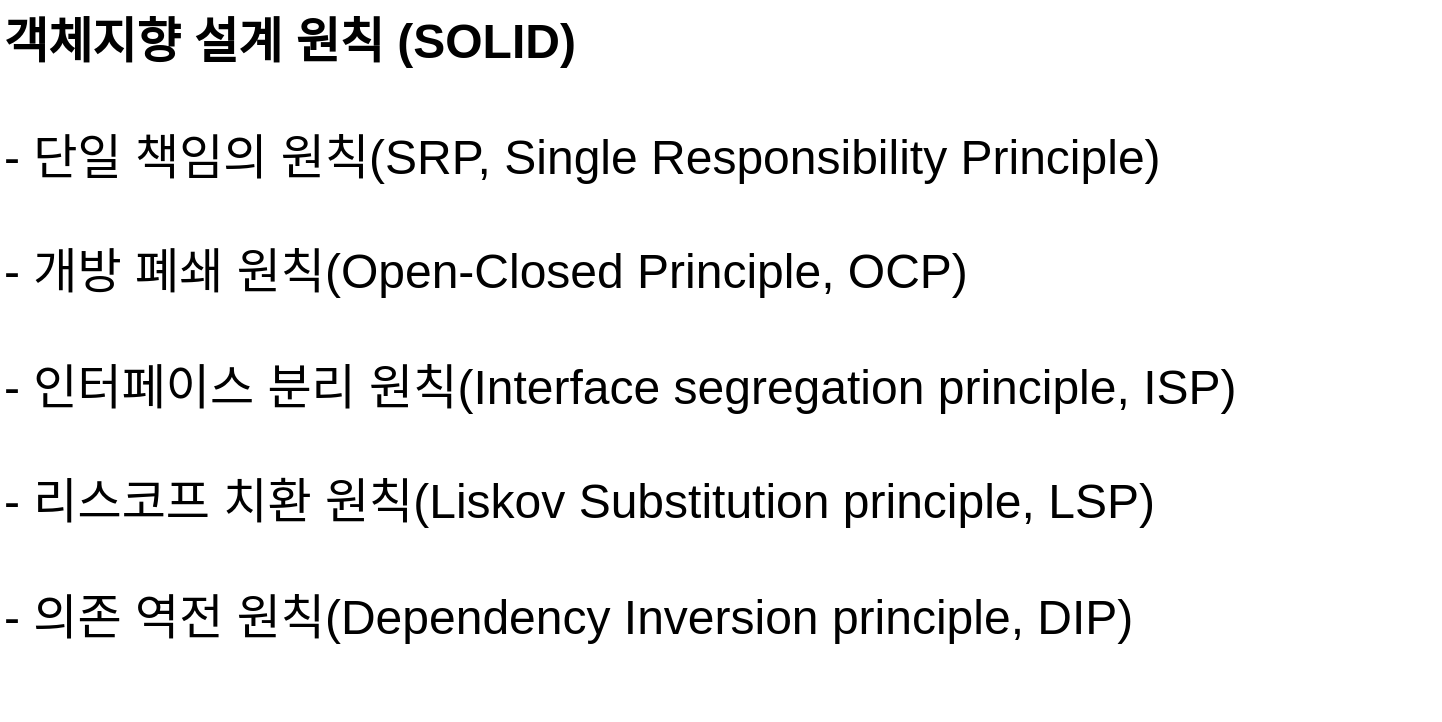 <mxfile>
    <diagram id="klFFU47DgVaHZgDzriF-" name="OOP설계 원칙">
        <mxGraphModel dx="1024" dy="552" grid="1" gridSize="10" guides="1" tooltips="1" connect="1" arrows="1" fold="1" page="1" pageScale="1" pageWidth="827" pageHeight="1169" math="0" shadow="0">
            <root>
                <mxCell id="9FtHWai3VTqHzPF1sQUD-0"/>
                <mxCell id="9FtHWai3VTqHzPF1sQUD-1" parent="9FtHWai3VTqHzPF1sQUD-0"/>
                <mxCell id="Ia7-oX09QRKnaISjeLSo-0" value="&lt;b&gt;객체지향 설계 원칙 (SOLID)&lt;/b&gt;&lt;br&gt;&lt;br&gt;-&amp;nbsp;단일 책임의 원칙(SRP, Single Responsibility Principle)&lt;br&gt;&lt;br&gt;- 개방 폐쇄 원칙(Open-Closed Principle, OCP)&lt;br&gt;&lt;br&gt;- 인터페이스 분리 원칙(Interface segregation principle, ISP)&lt;br&gt;&lt;br&gt;- 리스코프 치환 원칙(Liskov Substitution principle, LSP)&lt;br&gt;&lt;br&gt;- 의존 역전 원칙(Dependency Inversion principle, DIP)&lt;span style=&quot;font-weight: 700&quot;&gt;&lt;br&gt;&lt;/span&gt;" style="text;whiteSpace=wrap;html=1;fontSize=24;fontColor=#000000;" vertex="1" parent="9FtHWai3VTqHzPF1sQUD-1">
                    <mxGeometry x="54" y="40" width="720" height="360" as="geometry"/>
                </mxCell>
            </root>
        </mxGraphModel>
    </diagram>
    <diagram id="dy3aqZPUd82eNKgXy0TJ" name="SRP">
        <mxGraphModel dx="1024" dy="552" grid="1" gridSize="10" guides="1" tooltips="1" connect="1" arrows="1" fold="1" page="1" pageScale="1" pageWidth="827" pageHeight="1169" math="0" shadow="0">
            <root>
                <mxCell id="0"/>
                <mxCell id="1" parent="0"/>
                <mxCell id="2" value="단일 책임의 원칙(SRP, Single Responsibility Principle)" style="text;html=1;align=left;verticalAlign=middle;resizable=0;points=[];autosize=1;strokeColor=none;fillColor=none;fontStyle=1;fontSize=24;" vertex="1" parent="1">
                    <mxGeometry x="40" y="35" width="600" height="30" as="geometry"/>
                </mxCell>
                <mxCell id="3" value="하나의 모듈은 한 가지 책임을 가져야 한다" style="text;html=1;align=left;verticalAlign=middle;resizable=0;points=[];autosize=1;strokeColor=none;fillColor=none;fontSize=24;" vertex="1" parent="1">
                    <mxGeometry x="80" y="85" width="410" height="30" as="geometry"/>
                </mxCell>
                <mxCell id="4" value="모듈이 변경되는 이유는 한가지여야 한다" style="text;html=1;align=left;verticalAlign=middle;resizable=0;points=[];autosize=1;strokeColor=none;fillColor=none;fontSize=24;" vertex="1" parent="1">
                    <mxGeometry x="80" y="125" width="400" height="30" as="geometry"/>
                </mxCell>
                <mxCell id="5" value="기준은 액터(Actor)" style="text;html=1;align=left;verticalAlign=middle;resizable=0;points=[];autosize=1;strokeColor=#b85450;fillColor=#f8cecc;fontSize=24;" vertex="1" parent="1">
                    <mxGeometry x="80" y="200" width="200" height="30" as="geometry"/>
                </mxCell>
                <mxCell id="6" value="로그인" style="ellipse;whiteSpace=wrap;html=1;fontSize=24;" vertex="1" parent="1">
                    <mxGeometry x="340" y="380" width="120" height="60" as="geometry"/>
                </mxCell>
                <mxCell id="11" style="edgeStyle=none;html=1;fontSize=24;" edge="1" parent="1" source="7" target="6">
                    <mxGeometry relative="1" as="geometry"/>
                </mxCell>
                <mxCell id="12" value="암호화방식" style="edgeLabel;html=1;align=center;verticalAlign=middle;resizable=0;points=[];fontSize=24;" vertex="1" connectable="0" parent="11">
                    <mxGeometry x="-0.248" y="-1" relative="1" as="geometry">
                        <mxPoint x="66" y="-21" as="offset"/>
                    </mxGeometry>
                </mxCell>
                <mxCell id="7" value="보안팀" style="shape=umlActor;verticalLabelPosition=bottom;verticalAlign=top;html=1;outlineConnect=0;fontSize=24;" vertex="1" parent="1">
                    <mxGeometry x="150" y="290" width="30" height="60" as="geometry"/>
                </mxCell>
                <mxCell id="13" value="SSO(Single Sign On)" style="edgeStyle=none;html=1;entryX=0.928;entryY=0.231;entryDx=0;entryDy=0;entryPerimeter=0;fontSize=24;" edge="1" parent="1" source="8" target="6">
                    <mxGeometry x="-0.73" y="97" relative="1" as="geometry">
                        <mxPoint as="offset"/>
                    </mxGeometry>
                </mxCell>
                <mxCell id="8" value="영업부" style="shape=umlActor;verticalLabelPosition=bottom;verticalAlign=top;html=1;outlineConnect=0;fontSize=24;" vertex="1" parent="1">
                    <mxGeometry x="570" y="240" width="30" height="60" as="geometry"/>
                </mxCell>
                <mxCell id="14" value="공용계정사용" style="edgeStyle=none;html=1;exitX=0.5;exitY=0.5;exitDx=0;exitDy=0;exitPerimeter=0;entryX=0.078;entryY=0.764;entryDx=0;entryDy=0;entryPerimeter=0;fontSize=24;" edge="1" parent="1" source="9" target="6">
                    <mxGeometry x="0.555" y="-58" relative="1" as="geometry">
                        <mxPoint y="1" as="offset"/>
                    </mxGeometry>
                </mxCell>
                <mxCell id="9" value="생산팀" style="shape=umlActor;verticalLabelPosition=bottom;verticalAlign=top;html=1;outlineConnect=0;fontSize=24;" vertex="1" parent="1">
                    <mxGeometry x="230" y="470" width="30" height="60" as="geometry"/>
                </mxCell>
                <mxCell id="17" style="edgeStyle=none;html=1;fontSize=24;" edge="1" parent="1" source="16" target="6">
                    <mxGeometry relative="1" as="geometry"/>
                </mxCell>
                <mxCell id="18" value="사용자별 권한" style="edgeLabel;html=1;align=center;verticalAlign=middle;resizable=0;points=[];fontSize=24;" vertex="1" connectable="0" parent="17">
                    <mxGeometry x="0.354" y="-1" relative="1" as="geometry">
                        <mxPoint x="9" y="40" as="offset"/>
                    </mxGeometry>
                </mxCell>
                <mxCell id="16" value="인사팀" style="shape=umlActor;verticalLabelPosition=bottom;verticalAlign=top;html=1;outlineConnect=0;fontSize=24;" vertex="1" parent="1">
                    <mxGeometry x="660" y="450" width="30" height="60" as="geometry"/>
                </mxCell>
                <mxCell id="19" value="암호화모듈" style="whiteSpace=wrap;html=1;fontSize=24;" vertex="1" parent="1">
                    <mxGeometry x="500" y="740" width="120" height="60" as="geometry"/>
                </mxCell>
                <mxCell id="20" value="권한모듈" style="whiteSpace=wrap;html=1;fontSize=24;" vertex="1" parent="1">
                    <mxGeometry x="510" y="650" width="120" height="60" as="geometry"/>
                </mxCell>
                <mxCell id="21" value="SSO모듈" style="whiteSpace=wrap;html=1;fontSize=24;" vertex="1" parent="1">
                    <mxGeometry x="490" y="830" width="120" height="60" as="geometry"/>
                </mxCell>
                <mxCell id="23" style="edgeStyle=none;html=1;entryX=0;entryY=0.5;entryDx=0;entryDy=0;fontSize=24;dashed=1;" edge="1" parent="1" source="22" target="20">
                    <mxGeometry relative="1" as="geometry"/>
                </mxCell>
                <mxCell id="24" style="edgeStyle=none;html=1;entryX=0.083;entryY=0.5;entryDx=0;entryDy=0;entryPerimeter=0;dashed=1;fontSize=24;" edge="1" parent="1" source="22" target="19">
                    <mxGeometry relative="1" as="geometry"/>
                </mxCell>
                <mxCell id="25" style="edgeStyle=none;html=1;entryX=0;entryY=0.5;entryDx=0;entryDy=0;dashed=1;fontSize=24;" edge="1" parent="1" source="22" target="21">
                    <mxGeometry relative="1" as="geometry"/>
                </mxCell>
                <mxCell id="22" value="로그인모듈" style="whiteSpace=wrap;html=1;fontSize=24;" vertex="1" parent="1">
                    <mxGeometry x="140" y="650" width="120" height="60" as="geometry"/>
                </mxCell>
                <mxCell id="26" value="dependency" style="text;html=1;align=center;verticalAlign=middle;resizable=0;points=[];autosize=1;strokeColor=none;fillColor=none;fontSize=24;" vertex="1" parent="1">
                    <mxGeometry x="310" y="710" width="150" height="30" as="geometry"/>
                </mxCell>
                <mxCell id="QOrj3g-SX-b6hb8vlYoI-26" value="분할 정복&lt;br&gt;Divide and Conquer" style="text;html=1;align=center;verticalAlign=middle;resizable=0;points=[];autosize=1;strokeColor=none;fillColor=none;fontSize=24;fontColor=#FF0000;" vertex="1" parent="1">
                    <mxGeometry x="85" y="825" width="230" height="60" as="geometry"/>
                </mxCell>
            </root>
        </mxGraphModel>
    </diagram>
    <diagram id="gGvE8MbKu60D1e7hdPkQ" name="OCP">
        <mxGraphModel dx="1024" dy="552" grid="1" gridSize="10" guides="1" tooltips="1" connect="1" arrows="1" fold="1" page="1" pageScale="1" pageWidth="827" pageHeight="1169" math="0" shadow="0">
            <root>
                <mxCell id="m35n6GItYBw2lN1v_VG_-0"/>
                <mxCell id="m35n6GItYBw2lN1v_VG_-1" parent="m35n6GItYBw2lN1v_VG_-0"/>
                <mxCell id="83Pv8QzVvlfIYcsb_AK7-0" value="개방 폐쇄 원칙(Open-Closed Principle, OCP)" style="text;html=1;align=left;verticalAlign=middle;resizable=0;points=[];autosize=1;strokeColor=none;fillColor=none;fontStyle=1;fontSize=24;" vertex="1" parent="m35n6GItYBw2lN1v_VG_-1">
                    <mxGeometry x="40" y="35" width="490" height="30" as="geometry"/>
                </mxCell>
                <mxCell id="83Pv8QzVvlfIYcsb_AK7-1" value="확장에 열려있고 수정에 닫혀있어야 한다." style="text;html=1;align=left;verticalAlign=middle;resizable=0;points=[];autosize=1;strokeColor=none;fillColor=none;fontSize=24;" vertex="1" parent="m35n6GItYBw2lN1v_VG_-1">
                    <mxGeometry x="80" y="85" width="400" height="30" as="geometry"/>
                </mxCell>
                <mxCell id="ByVWN5eg65Tln8PCc-XZ-0" value="기존의 코드를 수정하지 않고&amp;nbsp;&lt;br&gt;&lt;font&gt;동작을 추가하는 방법으로 기능을 확장한다&amp;nbsp;&lt;br&gt;&lt;/font&gt;" style="text;html=1;align=left;verticalAlign=middle;resizable=0;points=[];autosize=1;fontSize=24;fontColor=#000000;" vertex="1" parent="m35n6GItYBw2lN1v_VG_-1">
                    <mxGeometry x="80" y="225" width="420" height="60" as="geometry"/>
                </mxCell>
                <mxCell id="P-qTUNUoG6VTuu4uN_N7-0" value="&lt;span style=&quot;text-align: left&quot;&gt;요구사항 변경시&lt;/span&gt;" style="text;html=1;align=center;verticalAlign=middle;resizable=0;points=[];autosize=1;strokeColor=#b85450;fillColor=#f8cecc;fontSize=24;" vertex="1" parent="m35n6GItYBw2lN1v_VG_-1">
                    <mxGeometry x="80" y="170" width="170" height="30" as="geometry"/>
                </mxCell>
                <mxCell id="kMCDi3AjB3cuVPfutekc-10" style="edgeStyle=none;html=1;entryX=0;entryY=0.5;entryDx=0;entryDy=0;dashed=1;fontSize=24;fontColor=#000000;" edge="1" parent="m35n6GItYBw2lN1v_VG_-1" source="kMCDi3AjB3cuVPfutekc-0" target="kMCDi3AjB3cuVPfutekc-8">
                    <mxGeometry relative="1" as="geometry"/>
                </mxCell>
                <mxCell id="kMCDi3AjB3cuVPfutekc-11" style="edgeStyle=none;html=1;entryX=0;entryY=0.5;entryDx=0;entryDy=0;dashed=1;fontSize=24;fontColor=#000000;" edge="1" parent="m35n6GItYBw2lN1v_VG_-1" source="kMCDi3AjB3cuVPfutekc-0" target="kMCDi3AjB3cuVPfutekc-9">
                    <mxGeometry relative="1" as="geometry"/>
                </mxCell>
                <mxCell id="kMCDi3AjB3cuVPfutekc-0" value="암호화모듈" style="whiteSpace=wrap;html=1;fontSize=24;" vertex="1" parent="m35n6GItYBw2lN1v_VG_-1">
                    <mxGeometry x="370" y="460" width="120" height="60" as="geometry"/>
                </mxCell>
                <mxCell id="kMCDi3AjB3cuVPfutekc-1" value="권한모듈" style="whiteSpace=wrap;html=1;fontSize=24;" vertex="1" parent="m35n6GItYBw2lN1v_VG_-1">
                    <mxGeometry x="320" y="360" width="120" height="60" as="geometry"/>
                </mxCell>
                <mxCell id="kMCDi3AjB3cuVPfutekc-2" value="SSO모듈" style="whiteSpace=wrap;html=1;fontSize=24;" vertex="1" parent="m35n6GItYBw2lN1v_VG_-1">
                    <mxGeometry x="225" y="520" width="120" height="60" as="geometry"/>
                </mxCell>
                <mxCell id="kMCDi3AjB3cuVPfutekc-3" style="edgeStyle=none;html=1;entryX=0;entryY=0.5;entryDx=0;entryDy=0;fontSize=24;dashed=1;" edge="1" parent="m35n6GItYBw2lN1v_VG_-1" source="kMCDi3AjB3cuVPfutekc-6" target="kMCDi3AjB3cuVPfutekc-1">
                    <mxGeometry relative="1" as="geometry"/>
                </mxCell>
                <mxCell id="kMCDi3AjB3cuVPfutekc-4" style="edgeStyle=none;html=1;dashed=1;fontSize=24;" edge="1" parent="m35n6GItYBw2lN1v_VG_-1" source="kMCDi3AjB3cuVPfutekc-6" target="kMCDi3AjB3cuVPfutekc-0">
                    <mxGeometry relative="1" as="geometry"/>
                </mxCell>
                <mxCell id="kMCDi3AjB3cuVPfutekc-5" style="edgeStyle=none;html=1;entryX=0;entryY=0.5;entryDx=0;entryDy=0;dashed=1;fontSize=24;" edge="1" parent="m35n6GItYBw2lN1v_VG_-1" source="kMCDi3AjB3cuVPfutekc-6" target="kMCDi3AjB3cuVPfutekc-2">
                    <mxGeometry relative="1" as="geometry"/>
                </mxCell>
                <mxCell id="kMCDi3AjB3cuVPfutekc-6" value="로그인모듈" style="whiteSpace=wrap;html=1;fontSize=24;" vertex="1" parent="m35n6GItYBw2lN1v_VG_-1">
                    <mxGeometry x="80" y="390" width="120" height="60" as="geometry"/>
                </mxCell>
                <mxCell id="kMCDi3AjB3cuVPfutekc-8" value="암호화방식1" style="whiteSpace=wrap;html=1;fontSize=24;" vertex="1" parent="m35n6GItYBw2lN1v_VG_-1">
                    <mxGeometry x="580" y="420" width="140" height="60" as="geometry"/>
                </mxCell>
                <mxCell id="kMCDi3AjB3cuVPfutekc-9" value="암호화방식2" style="whiteSpace=wrap;html=1;fontSize=24;" vertex="1" parent="m35n6GItYBw2lN1v_VG_-1">
                    <mxGeometry x="580" y="520" width="140" height="60" as="geometry"/>
                </mxCell>
                <mxCell id="ER3A7uJkeTCWx-XW539f-1" style="edgeStyle=none;html=1;dashed=1;fontSize=24;fontColor=#000000;endArrow=none;endFill=0;entryX=0.75;entryY=1;entryDx=0;entryDy=0;" edge="1" parent="m35n6GItYBw2lN1v_VG_-1" source="ER3A7uJkeTCWx-XW539f-0" target="kMCDi3AjB3cuVPfutekc-0">
                    <mxGeometry relative="1" as="geometry">
                        <mxPoint x="530" y="500" as="targetPoint"/>
                    </mxGeometry>
                </mxCell>
                <mxCell id="ER3A7uJkeTCWx-XW539f-0" value="암호화 모듈은 방식1에서 방식2로&amp;nbsp;&lt;br&gt;dependency를 변경함으로써&lt;br&gt;방식1의 코드를 수정하지 않고&lt;br&gt;방식2로 기능을 변경/확장 할 수 있다." style="shape=note;strokeWidth=2;fontSize=14;size=20;whiteSpace=wrap;html=1;fillColor=#fff2cc;strokeColor=#d6b656;fontColor=#666600;" vertex="1" parent="m35n6GItYBw2lN1v_VG_-1">
                    <mxGeometry x="380" y="620" width="260" height="110" as="geometry"/>
                </mxCell>
                <mxCell id="ER3A7uJkeTCWx-XW539f-2" value="X" style="text;html=1;align=center;verticalAlign=middle;resizable=0;points=[];autosize=1;strokeColor=none;fillColor=none;fontSize=24;fontColor=#FF0000;" vertex="1" parent="m35n6GItYBw2lN1v_VG_-1">
                    <mxGeometry x="510" y="450" width="30" height="30" as="geometry"/>
                </mxCell>
            </root>
        </mxGraphModel>
    </diagram>
    <diagram id="oNCuPUuR9rPzjy2FdwpY" name="ISP">
        <mxGraphModel dx="1024" dy="552" grid="1" gridSize="10" guides="1" tooltips="1" connect="1" arrows="1" fold="1" page="1" pageScale="1" pageWidth="827" pageHeight="1169" math="0" shadow="0">
            <root>
                <mxCell id="T71XfLDmKuLOo4i3wpb5-0"/>
                <mxCell id="T71XfLDmKuLOo4i3wpb5-1" parent="T71XfLDmKuLOo4i3wpb5-0"/>
                <mxCell id="j1Z3Bd7cLQchZf5hNEiO-0" value="인터페이스 분리 원칙(Interface segregation principle, ISP)" style="text;html=1;align=left;verticalAlign=middle;resizable=0;points=[];autosize=1;strokeColor=none;fillColor=none;fontStyle=1;fontSize=24;" vertex="1" parent="T71XfLDmKuLOo4i3wpb5-1">
                    <mxGeometry x="40" y="35" width="630" height="30" as="geometry"/>
                </mxCell>
                <mxCell id="j1Z3Bd7cLQchZf5hNEiO-1" value="클라이언트의 목적과 용도에 적합한 인터페이스만을 제공" style="text;html=1;align=left;verticalAlign=middle;resizable=0;points=[];autosize=1;strokeColor=none;fillColor=none;fontSize=24;" vertex="1" parent="T71XfLDmKuLOo4i3wpb5-1">
                    <mxGeometry x="80" y="85" width="550" height="30" as="geometry"/>
                </mxCell>
                <mxCell id="j1Z3Bd7cLQchZf5hNEiO-2" value="&lt;font&gt;모듈을 이용하는 모든 클라이언트를 만족하는 단일 인터페이스를&amp;nbsp;&lt;br&gt;만들기보다는 여러 개의 인터페이스를 분리해서 제공하고&lt;br&gt;어떠한 인터페이스를 이용할지는 클라이언트가 결정&lt;br&gt;&lt;/font&gt;" style="text;html=1;align=left;verticalAlign=middle;resizable=0;points=[];autosize=1;fontSize=24;fontColor=#000000;" vertex="1" parent="T71XfLDmKuLOo4i3wpb5-1">
                    <mxGeometry x="80" y="220" width="620" height="90" as="geometry"/>
                </mxCell>
                <mxCell id="j1Z3Bd7cLQchZf5hNEiO-3" value="인터페이스의 분리" style="text;html=1;align=left;verticalAlign=middle;resizable=0;points=[];autosize=1;strokeColor=#b85450;fillColor=#f8cecc;fontSize=24;" vertex="1" parent="T71XfLDmKuLOo4i3wpb5-1">
                    <mxGeometry x="80" y="170" width="190" height="30" as="geometry"/>
                </mxCell>
                <mxCell id="pm8Dst8uGhtxl40la36U-0" value="User&lt;br&gt;Entity" style="whiteSpace=wrap;html=1;fontSize=24;" vertex="1" parent="T71XfLDmKuLOo4i3wpb5-1">
                    <mxGeometry x="620" y="400" width="120" height="60" as="geometry"/>
                </mxCell>
                <mxCell id="pm8Dst8uGhtxl40la36U-5" style="edgeStyle=none;html=1;entryX=0;entryY=0.5;entryDx=0;entryDy=0;dashed=1;fontSize=24;fontColor=#FF0000;endArrow=classic;endFill=1;" edge="1" parent="T71XfLDmKuLOo4i3wpb5-1" source="pm8Dst8uGhtxl40la36U-1" target="pm8Dst8uGhtxl40la36U-0">
                    <mxGeometry relative="1" as="geometry"/>
                </mxCell>
                <mxCell id="pm8Dst8uGhtxl40la36U-1" value="User&lt;br&gt;Repository" style="whiteSpace=wrap;html=1;fontSize=24;" vertex="1" parent="T71XfLDmKuLOo4i3wpb5-1">
                    <mxGeometry x="370" y="400" width="120" height="60" as="geometry"/>
                </mxCell>
                <mxCell id="pm8Dst8uGhtxl40la36U-4" style="edgeStyle=none;html=1;entryX=0;entryY=0.5;entryDx=0;entryDy=0;dashed=1;fontSize=24;fontColor=#FF0000;endArrow=classic;endFill=1;" edge="1" parent="T71XfLDmKuLOo4i3wpb5-1" source="pm8Dst8uGhtxl40la36U-3" target="pm8Dst8uGhtxl40la36U-1">
                    <mxGeometry relative="1" as="geometry"/>
                </mxCell>
                <mxCell id="pm8Dst8uGhtxl40la36U-3" value="Something&lt;br&gt;Service" style="whiteSpace=wrap;html=1;fontSize=24;" vertex="1" parent="T71XfLDmKuLOo4i3wpb5-1">
                    <mxGeometry x="80" y="400" width="120" height="60" as="geometry"/>
                </mxCell>
                <mxCell id="pm8Dst8uGhtxl40la36U-6" value="User&lt;br&gt;Entity" style="whiteSpace=wrap;html=1;fontSize=24;" vertex="1" parent="T71XfLDmKuLOo4i3wpb5-1">
                    <mxGeometry x="620" y="570" width="120" height="60" as="geometry"/>
                </mxCell>
                <mxCell id="pm8Dst8uGhtxl40la36U-7" style="edgeStyle=none;html=1;entryX=0;entryY=0.5;entryDx=0;entryDy=0;dashed=1;fontSize=24;fontColor=#FF0000;endArrow=classic;endFill=1;" edge="1" source="pm8Dst8uGhtxl40la36U-8" target="pm8Dst8uGhtxl40la36U-6" parent="T71XfLDmKuLOo4i3wpb5-1">
                    <mxGeometry relative="1" as="geometry"/>
                </mxCell>
                <mxCell id="pm8Dst8uGhtxl40la36U-8" value="UserQuery&lt;br&gt;Repository" style="whiteSpace=wrap;html=1;fontSize=24;" vertex="1" parent="T71XfLDmKuLOo4i3wpb5-1">
                    <mxGeometry x="308.5" y="570" width="210" height="60" as="geometry"/>
                </mxCell>
                <mxCell id="pm8Dst8uGhtxl40la36U-9" style="edgeStyle=none;html=1;entryX=0;entryY=0.5;entryDx=0;entryDy=0;dashed=1;fontSize=24;fontColor=#FF0000;endArrow=classic;endFill=1;" edge="1" source="pm8Dst8uGhtxl40la36U-10" target="pm8Dst8uGhtxl40la36U-8" parent="T71XfLDmKuLOo4i3wpb5-1">
                    <mxGeometry relative="1" as="geometry"/>
                </mxCell>
                <mxCell id="pm8Dst8uGhtxl40la36U-12" style="edgeStyle=none;html=1;entryX=0;entryY=0.5;entryDx=0;entryDy=0;dashed=1;fontSize=24;fontColor=#FF0000;endArrow=classic;endFill=1;" edge="1" parent="T71XfLDmKuLOo4i3wpb5-1" source="pm8Dst8uGhtxl40la36U-10" target="pm8Dst8uGhtxl40la36U-11">
                    <mxGeometry relative="1" as="geometry"/>
                </mxCell>
                <mxCell id="pm8Dst8uGhtxl40la36U-10" value="Something&lt;br&gt;Service" style="whiteSpace=wrap;html=1;fontSize=24;" vertex="1" parent="T71XfLDmKuLOo4i3wpb5-1">
                    <mxGeometry x="80" y="570" width="120" height="60" as="geometry"/>
                </mxCell>
                <mxCell id="pm8Dst8uGhtxl40la36U-13" style="edgeStyle=none;html=1;entryX=0;entryY=0.75;entryDx=0;entryDy=0;dashed=1;fontSize=24;fontColor=#FF0000;endArrow=classic;endFill=1;" edge="1" parent="T71XfLDmKuLOo4i3wpb5-1" source="pm8Dst8uGhtxl40la36U-11" target="pm8Dst8uGhtxl40la36U-6">
                    <mxGeometry relative="1" as="geometry"/>
                </mxCell>
                <mxCell id="pm8Dst8uGhtxl40la36U-11" value="UserCommand&lt;br&gt;Repository" style="whiteSpace=wrap;html=1;fontSize=24;" vertex="1" parent="T71XfLDmKuLOo4i3wpb5-1">
                    <mxGeometry x="309" y="700" width="210" height="60" as="geometry"/>
                </mxCell>
                <mxCell id="pm8Dst8uGhtxl40la36U-14" value="* CQRS" style="text;html=1;align=center;verticalAlign=middle;resizable=0;points=[];autosize=1;strokeColor=none;fillColor=none;fontSize=24;fontColor=#FF0000;" vertex="1" parent="T71XfLDmKuLOo4i3wpb5-1">
                    <mxGeometry x="590" y="725" width="100" height="30" as="geometry"/>
                </mxCell>
                <mxCell id="85M2IFadLpkiJmyyL40T-1" style="edgeStyle=none;html=1;entryX=0;entryY=0.75;entryDx=0;entryDy=0;dashed=1;fontSize=24;fontColor=#000000;endArrow=classic;endFill=1;" edge="1" parent="T71XfLDmKuLOo4i3wpb5-1" source="85M2IFadLpkiJmyyL40T-0" target="pm8Dst8uGhtxl40la36U-8">
                    <mxGeometry relative="1" as="geometry"/>
                </mxCell>
                <mxCell id="85M2IFadLpkiJmyyL40T-0" value="Something&lt;br&gt;Service2" style="whiteSpace=wrap;html=1;fontSize=24;" vertex="1" parent="T71XfLDmKuLOo4i3wpb5-1">
                    <mxGeometry x="80" y="725" width="120" height="60" as="geometry"/>
                </mxCell>
            </root>
        </mxGraphModel>
    </diagram>
    <diagram id="AFcHLkDGzWPEsKBJMJqr" name="LSP">
        <mxGraphModel dx="1024" dy="552" grid="1" gridSize="10" guides="1" tooltips="1" connect="1" arrows="1" fold="1" page="1" pageScale="1" pageWidth="827" pageHeight="1169" math="0" shadow="0">
            <root>
                <mxCell id="BhfQw730VvV-izb4-geN-0"/>
                <mxCell id="BhfQw730VvV-izb4-geN-1" parent="BhfQw730VvV-izb4-geN-0"/>
                <mxCell id="_XvGsL7UwOSCSwkf6bRe-0" value="리스코프 치환 원칙(Liskov Substitution principle, LSP)" style="text;html=1;align=left;verticalAlign=middle;resizable=0;points=[];autosize=1;strokeColor=none;fillColor=none;fontStyle=1;fontSize=24;" vertex="1" parent="BhfQw730VvV-izb4-geN-1">
                    <mxGeometry x="40" y="35" width="600" height="30" as="geometry"/>
                </mxCell>
                <mxCell id="_XvGsL7UwOSCSwkf6bRe-1" value="&lt;span style=&quot;font-size: 16px; text-align: center;&quot;&gt;서브 타입은 언제나 자신의 기반 타입으로 교체할 수 있어야 한다&lt;/span&gt;" style="text;html=1;align=left;verticalAlign=middle;resizable=0;points=[];autosize=1;strokeColor=none;fillColor=none;fontSize=24;fontColor=#000000;" vertex="1" parent="BhfQw730VvV-izb4-geN-1">
                    <mxGeometry x="80" y="90" width="420" height="40" as="geometry"/>
                </mxCell>
                <mxCell id="_XvGsL7UwOSCSwkf6bRe-3" value="&lt;span style=&quot;font-size: 16px ; text-align: center&quot;&gt;오버라이드를 통해 부모가 정의한 기능의 의미를 훼손하면 안된다.&lt;/span&gt;" style="text;html=1;align=left;verticalAlign=middle;resizable=0;points=[];autosize=1;strokeColor=#b85450;fillColor=#f8cecc;fontSize=24;fontStyle=0" vertex="1" parent="BhfQw730VvV-izb4-geN-1">
                    <mxGeometry x="80" y="165" width="420" height="40" as="geometry"/>
                </mxCell>
                <mxCell id="2OaW3CFud06olyScQQei-0" value="Object" style="whiteSpace=wrap;html=1;labelBackgroundColor=none;fontSize=24;fontColor=#000000;" vertex="1" parent="BhfQw730VvV-izb4-geN-1">
                    <mxGeometry x="240" y="280" width="120" height="60" as="geometry"/>
                </mxCell>
                <mxCell id="2OaW3CFud06olyScQQei-3" style="edgeStyle=none;html=1;entryX=0.394;entryY=1.031;entryDx=0;entryDy=0;entryPerimeter=0;fontSize=24;fontColor=#000000;endArrow=classic;endFill=1;" edge="1" parent="BhfQw730VvV-izb4-geN-1" source="2OaW3CFud06olyScQQei-1" target="2OaW3CFud06olyScQQei-0">
                    <mxGeometry relative="1" as="geometry"/>
                </mxCell>
                <mxCell id="2OaW3CFud06olyScQQei-1" value="Class1" style="whiteSpace=wrap;html=1;labelBackgroundColor=none;fontSize=24;fontColor=#000000;" vertex="1" parent="BhfQw730VvV-izb4-geN-1">
                    <mxGeometry x="180" y="420" width="120" height="60" as="geometry"/>
                </mxCell>
                <mxCell id="2OaW3CFud06olyScQQei-4" style="edgeStyle=none;html=1;entryX=0.669;entryY=1.047;entryDx=0;entryDy=0;entryPerimeter=0;fontSize=24;fontColor=#000000;endArrow=classic;endFill=1;" edge="1" parent="BhfQw730VvV-izb4-geN-1" source="2OaW3CFud06olyScQQei-2" target="2OaW3CFud06olyScQQei-0">
                    <mxGeometry relative="1" as="geometry"/>
                </mxCell>
                <mxCell id="2OaW3CFud06olyScQQei-2" value="Class2" style="whiteSpace=wrap;html=1;labelBackgroundColor=none;fontSize=24;fontColor=#000000;" vertex="1" parent="BhfQw730VvV-izb4-geN-1">
                    <mxGeometry x="360" y="420" width="120" height="60" as="geometry"/>
                </mxCell>
                <mxCell id="2OaW3CFud06olyScQQei-6" style="edgeStyle=none;html=1;entryX=1;entryY=0.5;entryDx=0;entryDy=0;fontSize=24;fontColor=#000000;endArrow=classic;endFill=1;dashed=1;" edge="1" parent="BhfQw730VvV-izb4-geN-1" source="2OaW3CFud06olyScQQei-5" target="2OaW3CFud06olyScQQei-0">
                    <mxGeometry relative="1" as="geometry"/>
                </mxCell>
                <mxCell id="2OaW3CFud06olyScQQei-5" value="Java에서 Object 클래스는 모든 클래스의 부모클래스이다.&lt;br&gt;&lt;br&gt;toString()은 객체를 적절한 문자열로 바꾸라는 의미인데&lt;br&gt;이 메서드를 오버라이딩할 때&lt;br&gt;다른 동작을 하는 로직으로 구현한다면??" style="shape=note;strokeWidth=2;fontSize=14;size=20;whiteSpace=wrap;html=1;fillColor=#fff2cc;strokeColor=#d6b656;fontColor=#666600;" vertex="1" parent="BhfQw730VvV-izb4-geN-1">
                    <mxGeometry x="470" y="250" width="340" height="130" as="geometry"/>
                </mxCell>
            </root>
        </mxGraphModel>
    </diagram>
    <diagram id="fo7sSxZVhQBG0rCFVjPa" name="DIP">
        <mxGraphModel dx="1024" dy="552" grid="1" gridSize="10" guides="1" tooltips="1" connect="1" arrows="1" fold="1" page="1" pageScale="1" pageWidth="827" pageHeight="1169" math="0" shadow="0">
            <root>
                <mxCell id="zGLSu5VH8RQw-VPyBrur-0"/>
                <mxCell id="zGLSu5VH8RQw-VPyBrur-1" parent="zGLSu5VH8RQw-VPyBrur-0"/>
                <mxCell id="GsLRyqZgBRrrn7rDXwDd-0" value="의존 역전 원칙(Dependency Inversion principle, DIP)" style="text;html=1;align=left;verticalAlign=middle;resizable=0;points=[];autosize=1;strokeColor=none;fillColor=none;fontStyle=1;fontSize=24;" vertex="1" parent="zGLSu5VH8RQw-VPyBrur-1">
                    <mxGeometry x="40" y="35" width="590" height="30" as="geometry"/>
                </mxCell>
                <mxCell id="GsLRyqZgBRrrn7rDXwDd-1" value="고수준 모듈(추상화된 클래스 또는 인터페이스)은&amp;nbsp;&lt;br&gt;저수준 모듈(구현 클래스) 에 의존해서는 안된다" style="text;html=1;align=left;verticalAlign=middle;resizable=0;points=[];autosize=1;strokeColor=none;fillColor=none;fontSize=24;" vertex="1" parent="zGLSu5VH8RQw-VPyBrur-1">
                    <mxGeometry x="80" y="80" width="480" height="60" as="geometry"/>
                </mxCell>
                <mxCell id="GsLRyqZgBRrrn7rDXwDd-2" value="의존성이 역전되는 시점은 런타임시가 아니라 컴파일시(코딩할때)이다" style="text;html=1;align=left;verticalAlign=middle;resizable=0;points=[];autosize=1;strokeColor=#b85450;fillColor=#f8cecc;fontSize=24;" vertex="1" parent="zGLSu5VH8RQw-VPyBrur-1">
                    <mxGeometry x="80" y="170" width="670" height="30" as="geometry"/>
                </mxCell>
                <mxCell id="7Cjx4DxswJrVpNSSo7KR-0" style="edgeStyle=none;html=1;fontSize=24;fontColor=#000000;exitX=0.5;exitY=0;exitDx=0;exitDy=0;" edge="1" parent="zGLSu5VH8RQw-VPyBrur-1" source="7Cjx4DxswJrVpNSSo7KR-9" target="7Cjx4DxswJrVpNSSo7KR-2">
                    <mxGeometry relative="1" as="geometry">
                        <mxPoint x="270" y="640" as="targetPoint"/>
                    </mxGeometry>
                </mxCell>
                <mxCell id="7Cjx4DxswJrVpNSSo7KR-1" style="edgeStyle=none;html=1;fontSize=24;fontColor=#000000;exitX=0.5;exitY=0;exitDx=0;exitDy=0;" edge="1" parent="zGLSu5VH8RQw-VPyBrur-1" source="7Cjx4DxswJrVpNSSo7KR-10" target="7Cjx4DxswJrVpNSSo7KR-2">
                    <mxGeometry relative="1" as="geometry"/>
                </mxCell>
                <mxCell id="7Cjx4DxswJrVpNSSo7KR-2" value="암호화Encoder&lt;br&gt;Interface" style="whiteSpace=wrap;html=1;fontSize=24;" vertex="1" parent="zGLSu5VH8RQw-VPyBrur-1">
                    <mxGeometry x="290" y="510" width="180" height="60" as="geometry"/>
                </mxCell>
                <mxCell id="7Cjx4DxswJrVpNSSo7KR-9" value="암호화방식1" style="whiteSpace=wrap;html=1;fontSize=24;" vertex="1" parent="zGLSu5VH8RQw-VPyBrur-1">
                    <mxGeometry x="240" y="670" width="140" height="60" as="geometry"/>
                </mxCell>
                <mxCell id="7Cjx4DxswJrVpNSSo7KR-10" value="암호화방식2" style="whiteSpace=wrap;html=1;fontSize=24;" vertex="1" parent="zGLSu5VH8RQw-VPyBrur-1">
                    <mxGeometry x="450" y="670" width="140" height="60" as="geometry"/>
                </mxCell>
                <mxCell id="7Cjx4DxswJrVpNSSo7KR-11" style="edgeStyle=none;html=1;dashed=1;fontSize=24;fontColor=#000000;endArrow=none;endFill=0;" edge="1" parent="zGLSu5VH8RQw-VPyBrur-1" source="7Cjx4DxswJrVpNSSo7KR-12">
                    <mxGeometry relative="1" as="geometry">
                        <mxPoint x="400" y="610" as="targetPoint"/>
                    </mxGeometry>
                </mxCell>
                <mxCell id="7Cjx4DxswJrVpNSSo7KR-12" value="암호화 모듈이 암호화 방식에 대한 인터페이스에 dependency를 가지도록 중간에 인터페이스를 위치시키자 구현체인 암호화방식1과 2의 화살표 방향이 바뀌었다." style="shape=note;strokeWidth=2;fontSize=14;size=20;whiteSpace=wrap;html=1;fillColor=#fff2cc;strokeColor=#d6b656;fontColor=#666600;" vertex="1" parent="zGLSu5VH8RQw-VPyBrur-1">
                    <mxGeometry x="530" y="560" width="260" height="70" as="geometry"/>
                </mxCell>
                <mxCell id="7Cjx4DxswJrVpNSSo7KR-15" style="edgeStyle=none;html=1;entryX=0;entryY=0.5;entryDx=0;entryDy=0;dashed=1;fontSize=24;fontColor=#FF0000;endArrow=classic;endFill=1;" edge="1" parent="zGLSu5VH8RQw-VPyBrur-1" source="7Cjx4DxswJrVpNSSo7KR-14" target="7Cjx4DxswJrVpNSSo7KR-2">
                    <mxGeometry relative="1" as="geometry"/>
                </mxCell>
                <mxCell id="7Cjx4DxswJrVpNSSo7KR-14" value="암호화모듈" style="whiteSpace=wrap;html=1;fontSize=24;" vertex="1" parent="zGLSu5VH8RQw-VPyBrur-1">
                    <mxGeometry x="90" y="510" width="120" height="60" as="geometry"/>
                </mxCell>
                <mxCell id="ODUtlw1gF5X9le7AxNp1-0" style="edgeStyle=none;html=1;entryX=0;entryY=0.5;entryDx=0;entryDy=0;dashed=1;fontSize=24;fontColor=#000000;" edge="1" parent="zGLSu5VH8RQw-VPyBrur-1" source="ODUtlw1gF5X9le7AxNp1-2" target="ODUtlw1gF5X9le7AxNp1-3">
                    <mxGeometry relative="1" as="geometry"/>
                </mxCell>
                <mxCell id="ODUtlw1gF5X9le7AxNp1-1" style="edgeStyle=none;html=1;entryX=0;entryY=0.5;entryDx=0;entryDy=0;dashed=1;fontSize=24;fontColor=#000000;" edge="1" parent="zGLSu5VH8RQw-VPyBrur-1" source="ODUtlw1gF5X9le7AxNp1-2" target="ODUtlw1gF5X9le7AxNp1-4">
                    <mxGeometry relative="1" as="geometry"/>
                </mxCell>
                <mxCell id="ODUtlw1gF5X9le7AxNp1-2" value="암호화모듈" style="whiteSpace=wrap;html=1;fontSize=24;" vertex="1" parent="zGLSu5VH8RQw-VPyBrur-1">
                    <mxGeometry x="150" y="290" width="120" height="60" as="geometry"/>
                </mxCell>
                <mxCell id="ODUtlw1gF5X9le7AxNp1-3" value="암호화방식1" style="whiteSpace=wrap;html=1;fontSize=24;" vertex="1" parent="zGLSu5VH8RQw-VPyBrur-1">
                    <mxGeometry x="360" y="250" width="140" height="60" as="geometry"/>
                </mxCell>
                <mxCell id="ODUtlw1gF5X9le7AxNp1-4" value="암호화방식2" style="whiteSpace=wrap;html=1;fontSize=24;" vertex="1" parent="zGLSu5VH8RQw-VPyBrur-1">
                    <mxGeometry x="360" y="350" width="140" height="60" as="geometry"/>
                </mxCell>
                <mxCell id="ODUtlw1gF5X9le7AxNp1-7" value="X" style="text;html=1;align=center;verticalAlign=middle;resizable=0;points=[];autosize=1;strokeColor=none;fillColor=none;fontSize=24;fontColor=#FF0000;" vertex="1" parent="zGLSu5VH8RQw-VPyBrur-1">
                    <mxGeometry x="290" y="280" width="30" height="30" as="geometry"/>
                </mxCell>
                <mxCell id="2VYUxa6ycDRIWcvZnU8J-0" value="&amp;lt;== OCP" style="text;html=1;align=center;verticalAlign=middle;resizable=0;points=[];autosize=1;strokeColor=none;fillColor=none;fontSize=24;fontColor=#FF0000;" vertex="1" parent="zGLSu5VH8RQw-VPyBrur-1">
                    <mxGeometry x="560" y="310" width="120" height="30" as="geometry"/>
                </mxCell>
                <mxCell id="2VYUxa6ycDRIWcvZnU8J-1" value="" style="shape=flexArrow;endArrow=classic;html=1;fontSize=24;fontColor=#FF0000;" edge="1" parent="zGLSu5VH8RQw-VPyBrur-1">
                    <mxGeometry width="50" height="50" relative="1" as="geometry">
                        <mxPoint x="650" y="380" as="sourcePoint"/>
                        <mxPoint x="580" y="530" as="targetPoint"/>
                        <Array as="points">
                            <mxPoint x="640" y="450"/>
                        </Array>
                    </mxGeometry>
                </mxCell>
                <mxCell id="2VYUxa6ycDRIWcvZnU8J-2" value="&amp;lt;== DIP" style="text;html=1;align=center;verticalAlign=middle;resizable=0;points=[];autosize=1;strokeColor=none;fillColor=none;fontSize=24;fontColor=#FF0000;" vertex="1" parent="zGLSu5VH8RQw-VPyBrur-1">
                    <mxGeometry x="650" y="670" width="100" height="30" as="geometry"/>
                </mxCell>
            </root>
        </mxGraphModel>
    </diagram>
    <diagram id="EwFNHhrUZCJqV-iLA_f4" name="결론">
        <mxGraphModel dx="1024" dy="552" grid="1" gridSize="10" guides="1" tooltips="1" connect="1" arrows="1" fold="1" page="1" pageScale="1" pageWidth="827" pageHeight="1169" math="0" shadow="0">
            <root>
                <mxCell id="vMrjIb-WgNtKBnFCgyOQ-0"/>
                <mxCell id="vMrjIb-WgNtKBnFCgyOQ-1" parent="vMrjIb-WgNtKBnFCgyOQ-0"/>
                <mxCell id="db7Ma_cngZmYXjiql5GJ-1" value="앨런케이가 말하는 OOP" style="text;html=1;align=center;verticalAlign=middle;resizable=0;points=[];autosize=1;strokeColor=none;fillColor=none;fontSize=24;fontColor=#000000;labelBackgroundColor=#F2F2F2;" vertex="1" parent="vMrjIb-WgNtKBnFCgyOQ-1">
                    <mxGeometry x="30" y="60" width="250" height="30" as="geometry"/>
                </mxCell>
                <mxCell id="db7Ma_cngZmYXjiql5GJ-2" value="&lt;div style=&quot;text-align: left&quot;&gt;&lt;span style=&quot;color: rgb(33 , 37 , 41) ; font-size: 18px ; letter-spacing: -0.072px&quot;&gt;“OOP to me means&amp;nbsp;&lt;/span&gt;&lt;em style=&quot;box-sizing: inherit ; margin-top: 0px ; color: rgb(33 , 37 , 41) ; font-size: 18px ; letter-spacing: -0.072px&quot;&gt;only&lt;/em&gt;&lt;span style=&quot;color: rgb(33 , 37 , 41) ; font-size: 18px ; letter-spacing: -0.072px&quot;&gt;&amp;nbsp;&lt;/span&gt;&lt;strong style=&quot;box-sizing: inherit ; color: rgb(33 , 37 , 41) ; font-size: 18px ; letter-spacing: -0.072px&quot;&gt;messaging&lt;/strong&gt;&lt;span style=&quot;color: rgb(33 , 37 , 41) ; font-size: 18px ; letter-spacing: -0.072px&quot;&gt;, local retention and protection and&amp;nbsp;&lt;/span&gt;&lt;strong style=&quot;box-sizing: inherit ; color: rgb(33 , 37 , 41) ; font-size: 18px ; letter-spacing: -0.072px&quot;&gt;hiding of state-process&lt;/strong&gt;&lt;span style=&quot;color: rgb(33 , 37 , 41) ; font-size: 18px ; letter-spacing: -0.072px&quot;&gt;,&lt;/span&gt;&lt;/div&gt;&lt;span style=&quot;color: rgb(33 , 37 , 41) ; font-family: , &amp;#34;system-ui&amp;#34; , &amp;#34;helvetica neue&amp;#34; , &amp;#34;apple sd gothic neo&amp;#34; , &amp;#34;malgun gothic&amp;#34; , &amp;#34;맑은 고딕&amp;#34; , , &amp;#34;nanum gothic&amp;#34; , &amp;#34;noto sans kr&amp;#34; , &amp;#34;noto sans cjk kr&amp;#34; , &amp;#34;arial&amp;#34; , , &amp;#34;dotum&amp;#34; , &amp;#34;tahoma&amp;#34; , &amp;#34;geneva&amp;#34; , sans-serif ; font-size: 18px ; letter-spacing: -0.072px&quot;&gt;&lt;div style=&quot;text-align: left&quot;&gt;&lt;span style=&quot;letter-spacing: -0.072px&quot;&gt;and&amp;nbsp;&lt;/span&gt;&lt;strong style=&quot;box-sizing: inherit ; letter-spacing: -0.072px&quot;&gt;extreme late-binding&lt;/strong&gt;&lt;span style=&quot;letter-spacing: -0.072px&quot;&gt;&amp;nbsp;of all things.”&lt;/span&gt;&lt;/div&gt;&lt;/span&gt;" style="text;html=1;align=center;verticalAlign=middle;resizable=0;points=[];autosize=1;strokeColor=none;fillColor=none;fontSize=24;fontColor=#FF0000;" vertex="1" parent="vMrjIb-WgNtKBnFCgyOQ-1">
                    <mxGeometry x="20" y="120" width="780" height="70" as="geometry"/>
                </mxCell>
                <mxCell id="db7Ma_cngZmYXjiql5GJ-3" value="&lt;span style=&quot;color: rgb(33 , 37 , 41) ; font-family: , &amp;#34;system-ui&amp;#34; , &amp;#34;helvetica neue&amp;#34; , &amp;#34;apple sd gothic neo&amp;#34; , &amp;#34;malgun gothic&amp;#34; , &amp;#34;맑은 고딕&amp;#34; , , &amp;#34;nanum gothic&amp;#34; , &amp;#34;noto sans kr&amp;#34; , &amp;#34;noto sans cjk kr&amp;#34; , &amp;#34;arial&amp;#34; , , &amp;#34;dotum&amp;#34; , &amp;#34;tahoma&amp;#34; , &amp;#34;geneva&amp;#34; , sans-serif ; font-size: 18px ; letter-spacing: -0.072px&quot;&gt;“I’m sorry that I long ago coined the term “objects” for this topic &lt;br&gt;because it gets many people to focus on the lesser idea. The big idea is&amp;nbsp;&lt;/span&gt;&lt;strong style=&quot;box-sizing: inherit ; margin-top: 0px ; color: rgb(33 , 37 , 41) ; font-family: , &amp;#34;system-ui&amp;#34; , &amp;#34;helvetica neue&amp;#34; , &amp;#34;apple sd gothic neo&amp;#34; , &amp;#34;malgun gothic&amp;#34; , &amp;#34;맑은 고딕&amp;#34; , , &amp;#34;nanum gothic&amp;#34; , &amp;#34;noto sans kr&amp;#34; , &amp;#34;noto sans cjk kr&amp;#34; , &amp;#34;arial&amp;#34; , , &amp;#34;dotum&amp;#34; , &amp;#34;tahoma&amp;#34; , &amp;#34;geneva&amp;#34; , sans-serif ; font-size: 18px ; letter-spacing: -0.072px&quot;&gt;messaging&lt;/strong&gt;&lt;span style=&quot;color: rgb(33 , 37 , 41) ; font-family: , &amp;#34;system-ui&amp;#34; , &amp;#34;helvetica neue&amp;#34; , &amp;#34;apple sd gothic neo&amp;#34; , &amp;#34;malgun gothic&amp;#34; , &amp;#34;맑은 고딕&amp;#34; , , &amp;#34;nanum gothic&amp;#34; , &amp;#34;noto sans kr&amp;#34; , &amp;#34;noto sans cjk kr&amp;#34; , &amp;#34;arial&amp;#34; , , &amp;#34;dotum&amp;#34; , &amp;#34;tahoma&amp;#34; , &amp;#34;geneva&amp;#34; , sans-serif ; font-size: 18px ; letter-spacing: -0.072px&quot;&gt;.”&lt;/span&gt;" style="text;html=1;align=left;verticalAlign=middle;resizable=0;points=[];autosize=1;strokeColor=none;fillColor=none;fontSize=24;fontColor=#FF0000;" vertex="1" parent="vMrjIb-WgNtKBnFCgyOQ-1">
                    <mxGeometry x="24" y="300" width="690" height="70" as="geometry"/>
                </mxCell>
                <mxCell id="db7Ma_cngZmYXjiql5GJ-4" value="나에게 OOP는 메시징, 로컬 보존 및 보호 및 상태 프로세스 숨기기, &lt;br&gt;모든 것의 극단적인 지연 바인딩만을 의미합니다." style="text;html=1;align=right;verticalAlign=middle;resizable=0;points=[];autosize=1;strokeColor=none;fillColor=none;fontSize=24;fontColor=#999999;" vertex="1" parent="vMrjIb-WgNtKBnFCgyOQ-1">
                    <mxGeometry x="150" y="200" width="650" height="60" as="geometry"/>
                </mxCell>
                <mxCell id="db7Ma_cngZmYXjiql5GJ-5" value="&lt;div&gt;오래전 이 주제를 표현하는데 &quot;객체&quot;라는 용어를 만들어 죄송합니다.&lt;/div&gt;&lt;div&gt;많은 사람들이 작은 아이디어에 집중하게 했기 때문입니다.&amp;nbsp;&lt;/div&gt;&lt;div&gt;가장 큰 아이디어는 메시징입니다.&lt;/div&gt;" style="text;html=1;align=right;verticalAlign=middle;resizable=0;points=[];autosize=1;strokeColor=none;fillColor=none;fontSize=24;fontColor=#999999;" vertex="1" parent="vMrjIb-WgNtKBnFCgyOQ-1">
                    <mxGeometry x="154" y="380" width="650" height="90" as="geometry"/>
                </mxCell>
                <mxCell id="db7Ma_cngZmYXjiql5GJ-6" value="메세징, 캡슐화, 지연된(동적)바인딩" style="text;html=1;align=left;verticalAlign=middle;resizable=0;points=[];autosize=1;strokeColor=#b85450;fillColor=#f8cecc;fontSize=24;" vertex="1" parent="vMrjIb-WgNtKBnFCgyOQ-1">
                    <mxGeometry x="220" y="555" width="350" height="30" as="geometry"/>
                </mxCell>
            </root>
        </mxGraphModel>
    </diagram>
</mxfile>